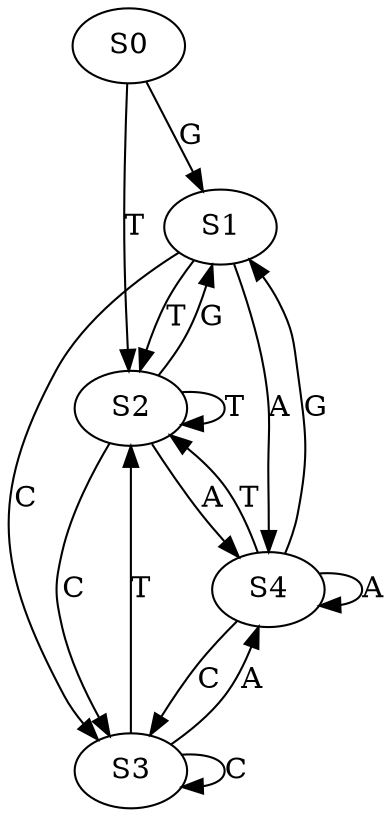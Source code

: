 strict digraph  {
	S0 -> S1 [ label = G ];
	S0 -> S2 [ label = T ];
	S1 -> S3 [ label = C ];
	S1 -> S2 [ label = T ];
	S1 -> S4 [ label = A ];
	S2 -> S1 [ label = G ];
	S2 -> S3 [ label = C ];
	S2 -> S4 [ label = A ];
	S2 -> S2 [ label = T ];
	S3 -> S4 [ label = A ];
	S3 -> S2 [ label = T ];
	S3 -> S3 [ label = C ];
	S4 -> S1 [ label = G ];
	S4 -> S2 [ label = T ];
	S4 -> S4 [ label = A ];
	S4 -> S3 [ label = C ];
}
